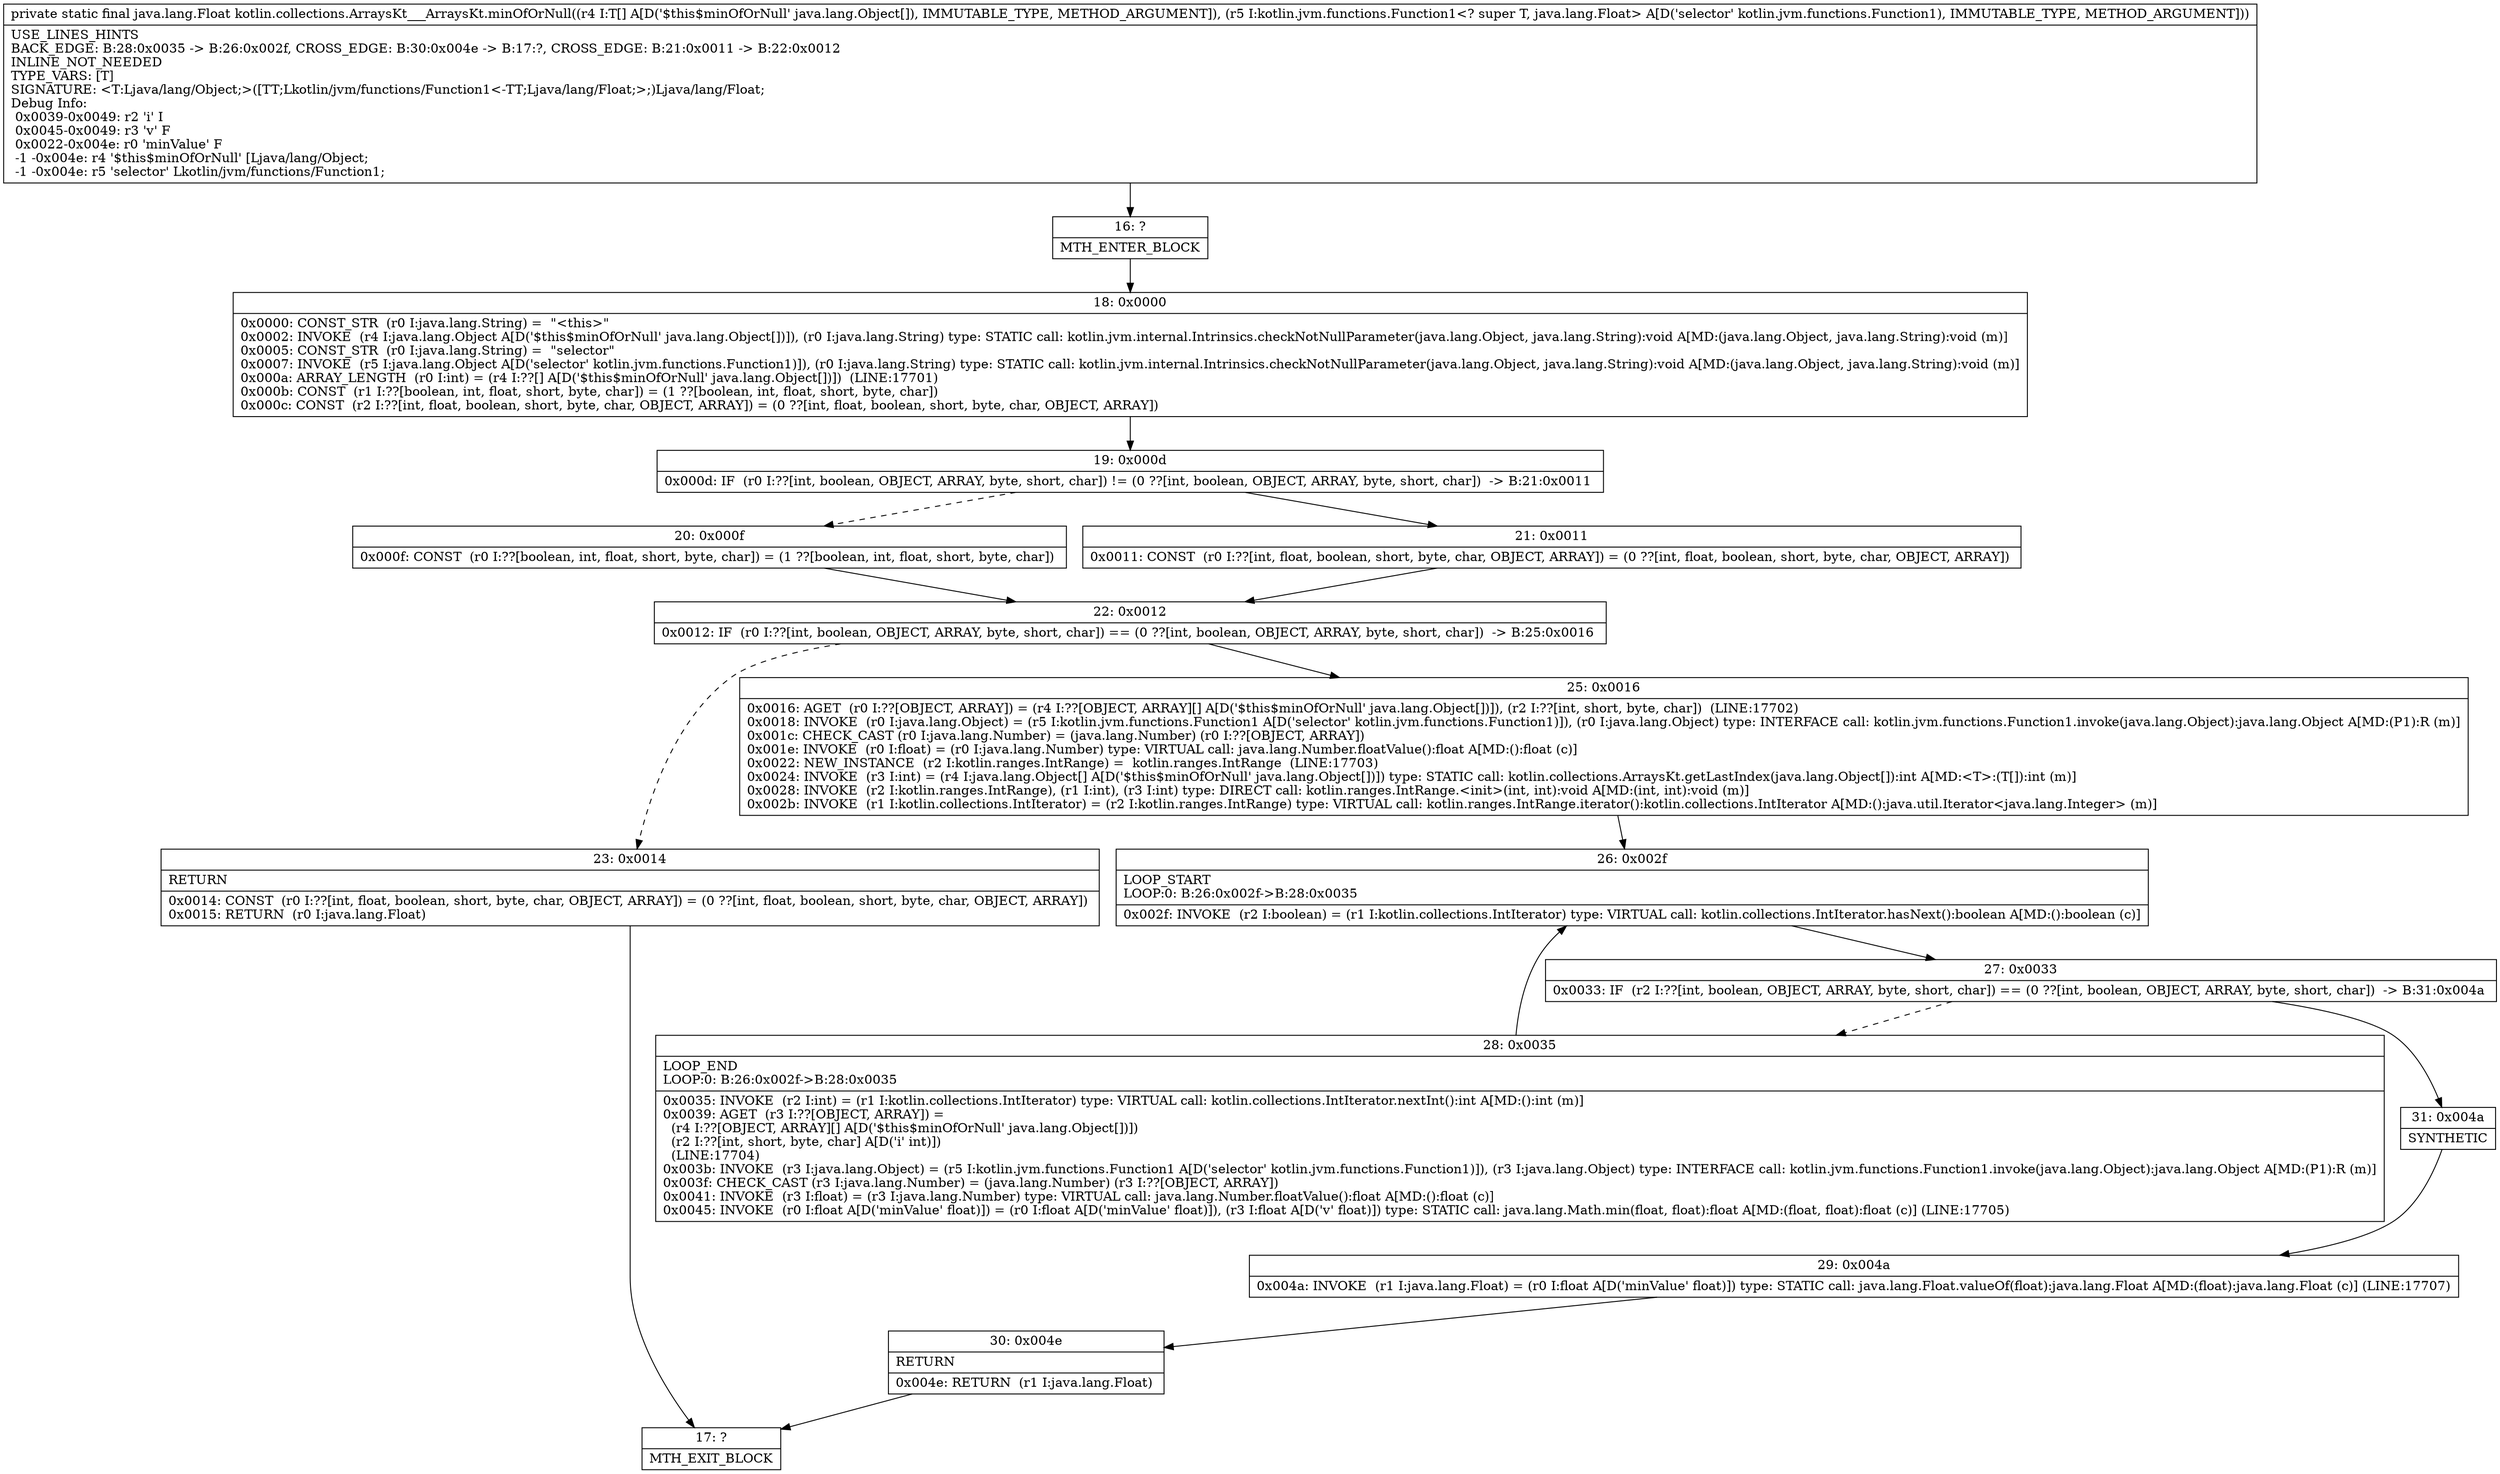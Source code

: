 digraph "CFG forkotlin.collections.ArraysKt___ArraysKt.minOfOrNull([Ljava\/lang\/Object;Lkotlin\/jvm\/functions\/Function1;)Ljava\/lang\/Float;" {
Node_16 [shape=record,label="{16\:\ ?|MTH_ENTER_BLOCK\l}"];
Node_18 [shape=record,label="{18\:\ 0x0000|0x0000: CONST_STR  (r0 I:java.lang.String) =  \"\<this\>\" \l0x0002: INVOKE  (r4 I:java.lang.Object A[D('$this$minOfOrNull' java.lang.Object[])]), (r0 I:java.lang.String) type: STATIC call: kotlin.jvm.internal.Intrinsics.checkNotNullParameter(java.lang.Object, java.lang.String):void A[MD:(java.lang.Object, java.lang.String):void (m)]\l0x0005: CONST_STR  (r0 I:java.lang.String) =  \"selector\" \l0x0007: INVOKE  (r5 I:java.lang.Object A[D('selector' kotlin.jvm.functions.Function1)]), (r0 I:java.lang.String) type: STATIC call: kotlin.jvm.internal.Intrinsics.checkNotNullParameter(java.lang.Object, java.lang.String):void A[MD:(java.lang.Object, java.lang.String):void (m)]\l0x000a: ARRAY_LENGTH  (r0 I:int) = (r4 I:??[] A[D('$this$minOfOrNull' java.lang.Object[])])  (LINE:17701)\l0x000b: CONST  (r1 I:??[boolean, int, float, short, byte, char]) = (1 ??[boolean, int, float, short, byte, char]) \l0x000c: CONST  (r2 I:??[int, float, boolean, short, byte, char, OBJECT, ARRAY]) = (0 ??[int, float, boolean, short, byte, char, OBJECT, ARRAY]) \l}"];
Node_19 [shape=record,label="{19\:\ 0x000d|0x000d: IF  (r0 I:??[int, boolean, OBJECT, ARRAY, byte, short, char]) != (0 ??[int, boolean, OBJECT, ARRAY, byte, short, char])  \-\> B:21:0x0011 \l}"];
Node_20 [shape=record,label="{20\:\ 0x000f|0x000f: CONST  (r0 I:??[boolean, int, float, short, byte, char]) = (1 ??[boolean, int, float, short, byte, char]) \l}"];
Node_22 [shape=record,label="{22\:\ 0x0012|0x0012: IF  (r0 I:??[int, boolean, OBJECT, ARRAY, byte, short, char]) == (0 ??[int, boolean, OBJECT, ARRAY, byte, short, char])  \-\> B:25:0x0016 \l}"];
Node_23 [shape=record,label="{23\:\ 0x0014|RETURN\l|0x0014: CONST  (r0 I:??[int, float, boolean, short, byte, char, OBJECT, ARRAY]) = (0 ??[int, float, boolean, short, byte, char, OBJECT, ARRAY]) \l0x0015: RETURN  (r0 I:java.lang.Float) \l}"];
Node_17 [shape=record,label="{17\:\ ?|MTH_EXIT_BLOCK\l}"];
Node_25 [shape=record,label="{25\:\ 0x0016|0x0016: AGET  (r0 I:??[OBJECT, ARRAY]) = (r4 I:??[OBJECT, ARRAY][] A[D('$this$minOfOrNull' java.lang.Object[])]), (r2 I:??[int, short, byte, char])  (LINE:17702)\l0x0018: INVOKE  (r0 I:java.lang.Object) = (r5 I:kotlin.jvm.functions.Function1 A[D('selector' kotlin.jvm.functions.Function1)]), (r0 I:java.lang.Object) type: INTERFACE call: kotlin.jvm.functions.Function1.invoke(java.lang.Object):java.lang.Object A[MD:(P1):R (m)]\l0x001c: CHECK_CAST (r0 I:java.lang.Number) = (java.lang.Number) (r0 I:??[OBJECT, ARRAY]) \l0x001e: INVOKE  (r0 I:float) = (r0 I:java.lang.Number) type: VIRTUAL call: java.lang.Number.floatValue():float A[MD:():float (c)]\l0x0022: NEW_INSTANCE  (r2 I:kotlin.ranges.IntRange) =  kotlin.ranges.IntRange  (LINE:17703)\l0x0024: INVOKE  (r3 I:int) = (r4 I:java.lang.Object[] A[D('$this$minOfOrNull' java.lang.Object[])]) type: STATIC call: kotlin.collections.ArraysKt.getLastIndex(java.lang.Object[]):int A[MD:\<T\>:(T[]):int (m)]\l0x0028: INVOKE  (r2 I:kotlin.ranges.IntRange), (r1 I:int), (r3 I:int) type: DIRECT call: kotlin.ranges.IntRange.\<init\>(int, int):void A[MD:(int, int):void (m)]\l0x002b: INVOKE  (r1 I:kotlin.collections.IntIterator) = (r2 I:kotlin.ranges.IntRange) type: VIRTUAL call: kotlin.ranges.IntRange.iterator():kotlin.collections.IntIterator A[MD:():java.util.Iterator\<java.lang.Integer\> (m)]\l}"];
Node_26 [shape=record,label="{26\:\ 0x002f|LOOP_START\lLOOP:0: B:26:0x002f\-\>B:28:0x0035\l|0x002f: INVOKE  (r2 I:boolean) = (r1 I:kotlin.collections.IntIterator) type: VIRTUAL call: kotlin.collections.IntIterator.hasNext():boolean A[MD:():boolean (c)]\l}"];
Node_27 [shape=record,label="{27\:\ 0x0033|0x0033: IF  (r2 I:??[int, boolean, OBJECT, ARRAY, byte, short, char]) == (0 ??[int, boolean, OBJECT, ARRAY, byte, short, char])  \-\> B:31:0x004a \l}"];
Node_28 [shape=record,label="{28\:\ 0x0035|LOOP_END\lLOOP:0: B:26:0x002f\-\>B:28:0x0035\l|0x0035: INVOKE  (r2 I:int) = (r1 I:kotlin.collections.IntIterator) type: VIRTUAL call: kotlin.collections.IntIterator.nextInt():int A[MD:():int (m)]\l0x0039: AGET  (r3 I:??[OBJECT, ARRAY]) = \l  (r4 I:??[OBJECT, ARRAY][] A[D('$this$minOfOrNull' java.lang.Object[])])\l  (r2 I:??[int, short, byte, char] A[D('i' int)])\l  (LINE:17704)\l0x003b: INVOKE  (r3 I:java.lang.Object) = (r5 I:kotlin.jvm.functions.Function1 A[D('selector' kotlin.jvm.functions.Function1)]), (r3 I:java.lang.Object) type: INTERFACE call: kotlin.jvm.functions.Function1.invoke(java.lang.Object):java.lang.Object A[MD:(P1):R (m)]\l0x003f: CHECK_CAST (r3 I:java.lang.Number) = (java.lang.Number) (r3 I:??[OBJECT, ARRAY]) \l0x0041: INVOKE  (r3 I:float) = (r3 I:java.lang.Number) type: VIRTUAL call: java.lang.Number.floatValue():float A[MD:():float (c)]\l0x0045: INVOKE  (r0 I:float A[D('minValue' float)]) = (r0 I:float A[D('minValue' float)]), (r3 I:float A[D('v' float)]) type: STATIC call: java.lang.Math.min(float, float):float A[MD:(float, float):float (c)] (LINE:17705)\l}"];
Node_31 [shape=record,label="{31\:\ 0x004a|SYNTHETIC\l}"];
Node_29 [shape=record,label="{29\:\ 0x004a|0x004a: INVOKE  (r1 I:java.lang.Float) = (r0 I:float A[D('minValue' float)]) type: STATIC call: java.lang.Float.valueOf(float):java.lang.Float A[MD:(float):java.lang.Float (c)] (LINE:17707)\l}"];
Node_30 [shape=record,label="{30\:\ 0x004e|RETURN\l|0x004e: RETURN  (r1 I:java.lang.Float) \l}"];
Node_21 [shape=record,label="{21\:\ 0x0011|0x0011: CONST  (r0 I:??[int, float, boolean, short, byte, char, OBJECT, ARRAY]) = (0 ??[int, float, boolean, short, byte, char, OBJECT, ARRAY]) \l}"];
MethodNode[shape=record,label="{private static final java.lang.Float kotlin.collections.ArraysKt___ArraysKt.minOfOrNull((r4 I:T[] A[D('$this$minOfOrNull' java.lang.Object[]), IMMUTABLE_TYPE, METHOD_ARGUMENT]), (r5 I:kotlin.jvm.functions.Function1\<? super T, java.lang.Float\> A[D('selector' kotlin.jvm.functions.Function1), IMMUTABLE_TYPE, METHOD_ARGUMENT]))  | USE_LINES_HINTS\lBACK_EDGE: B:28:0x0035 \-\> B:26:0x002f, CROSS_EDGE: B:30:0x004e \-\> B:17:?, CROSS_EDGE: B:21:0x0011 \-\> B:22:0x0012\lINLINE_NOT_NEEDED\lTYPE_VARS: [T]\lSIGNATURE: \<T:Ljava\/lang\/Object;\>([TT;Lkotlin\/jvm\/functions\/Function1\<\-TT;Ljava\/lang\/Float;\>;)Ljava\/lang\/Float;\lDebug Info:\l  0x0039\-0x0049: r2 'i' I\l  0x0045\-0x0049: r3 'v' F\l  0x0022\-0x004e: r0 'minValue' F\l  \-1 \-0x004e: r4 '$this$minOfOrNull' [Ljava\/lang\/Object;\l  \-1 \-0x004e: r5 'selector' Lkotlin\/jvm\/functions\/Function1;\l}"];
MethodNode -> Node_16;Node_16 -> Node_18;
Node_18 -> Node_19;
Node_19 -> Node_20[style=dashed];
Node_19 -> Node_21;
Node_20 -> Node_22;
Node_22 -> Node_23[style=dashed];
Node_22 -> Node_25;
Node_23 -> Node_17;
Node_25 -> Node_26;
Node_26 -> Node_27;
Node_27 -> Node_28[style=dashed];
Node_27 -> Node_31;
Node_28 -> Node_26;
Node_31 -> Node_29;
Node_29 -> Node_30;
Node_30 -> Node_17;
Node_21 -> Node_22;
}

